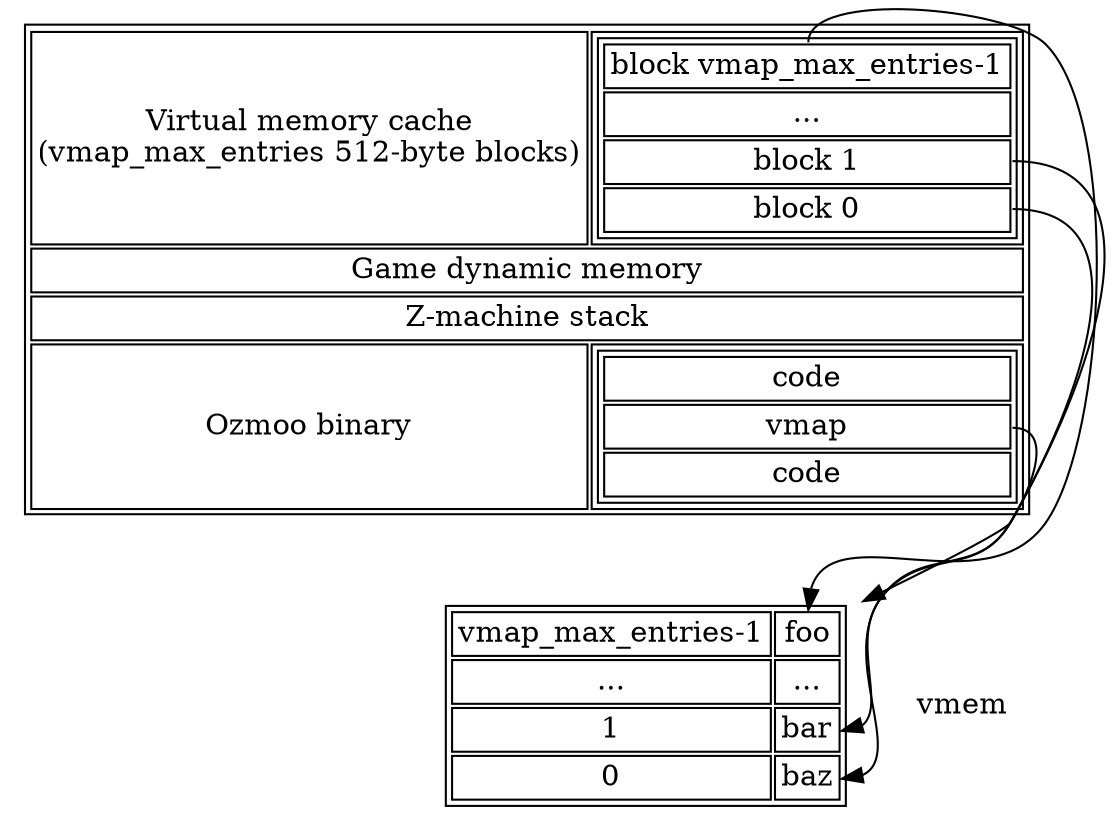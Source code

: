digraph memory {
    node [shape=plaintext];

    top [label=<
    <table>
        <tr><td>Virtual memory cache<br/>(vmap_max_entries 512-byte blocks)</td>
            <td>
                <table port="vmem">
                    <tr><td port="lastblock">block vmap_max_entries-1</td></tr>
                    <tr><td>...</td></tr>
                    <tr><td port="block1">block 1</td></tr>
                    <tr><td port="block0">block 0</td></tr>
                </table>
            </td>
            </tr>
        <tr><td colspan="2">Game dynamic memory</td></tr>
        <tr><td colspan="2">Z-machine stack</td></tr>
        <tr><td>Ozmoo binary</td>
            <td>
                <table>
                    <tr><td>code</td></tr>
                    <tr><td port="vmap">vmap</td></tr>
                    <tr><td>code</td></tr>
                </table>
            </td></tr>
    </table>>];

    # vmap [label="{ { vmap_max_entries - 1 | foo } | ... | { 1 | foo } | {0 | foo } }"];
    vmap [label=<
         <table>
            <tr><td>vmap_max_entries-1</td><td port="lastblock">foo</td></tr>
            <tr><td>...</td><td>...</td></tr>
            <tr><td>1</td><td port="block1">bar</td></tr>
            <tr><td>0</td><td port="block0">baz</td></tr>
         </table>>];

    { rank = same; vmem vmap };

    top:vmap -> vmap;
    top:lastblock -> vmap:lastblock;
    top:block1 -> vmap:block1;
    top:block0 -> vmap:block0;
}

# vi: sw=4 sts=4
    #{ { Virtual memory cache \n (vmap_max_entries 512-byte blocks) | { <lastblock> block vmap_max_entries - 1 | ... | <block1> block 1 | <block0> block 0 } } | Game dynamic memory | Z-machine stack | { Ozmoo binary | { code | <vmap> vmap | code } } }"];
